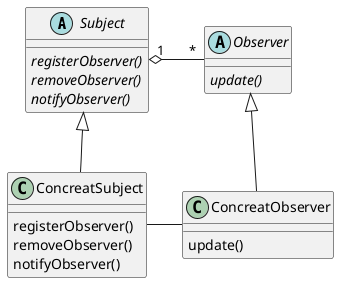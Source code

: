 @startuml

'------------------------------------------------------------------------------'
Subject "1" o-  "*" Observer

Subject <|-- ConcreatSubject
Observer <|-- ConcreatObserver

ConcreatSubject - ConcreatObserver

 abstract class Subject {
   {abstract} registerObserver()
   {abstract} removeObserver()
   {abstract} notifyObserver()
 }

abstract class Observer {
  {abstract} update()
}

 class ConcreatSubject {
  registerObserver()
  removeObserver()
  notifyObserver()
}

class ConcreatObserver {
  update()
}
'------------------------------------------------------------------------------'

@enduml
